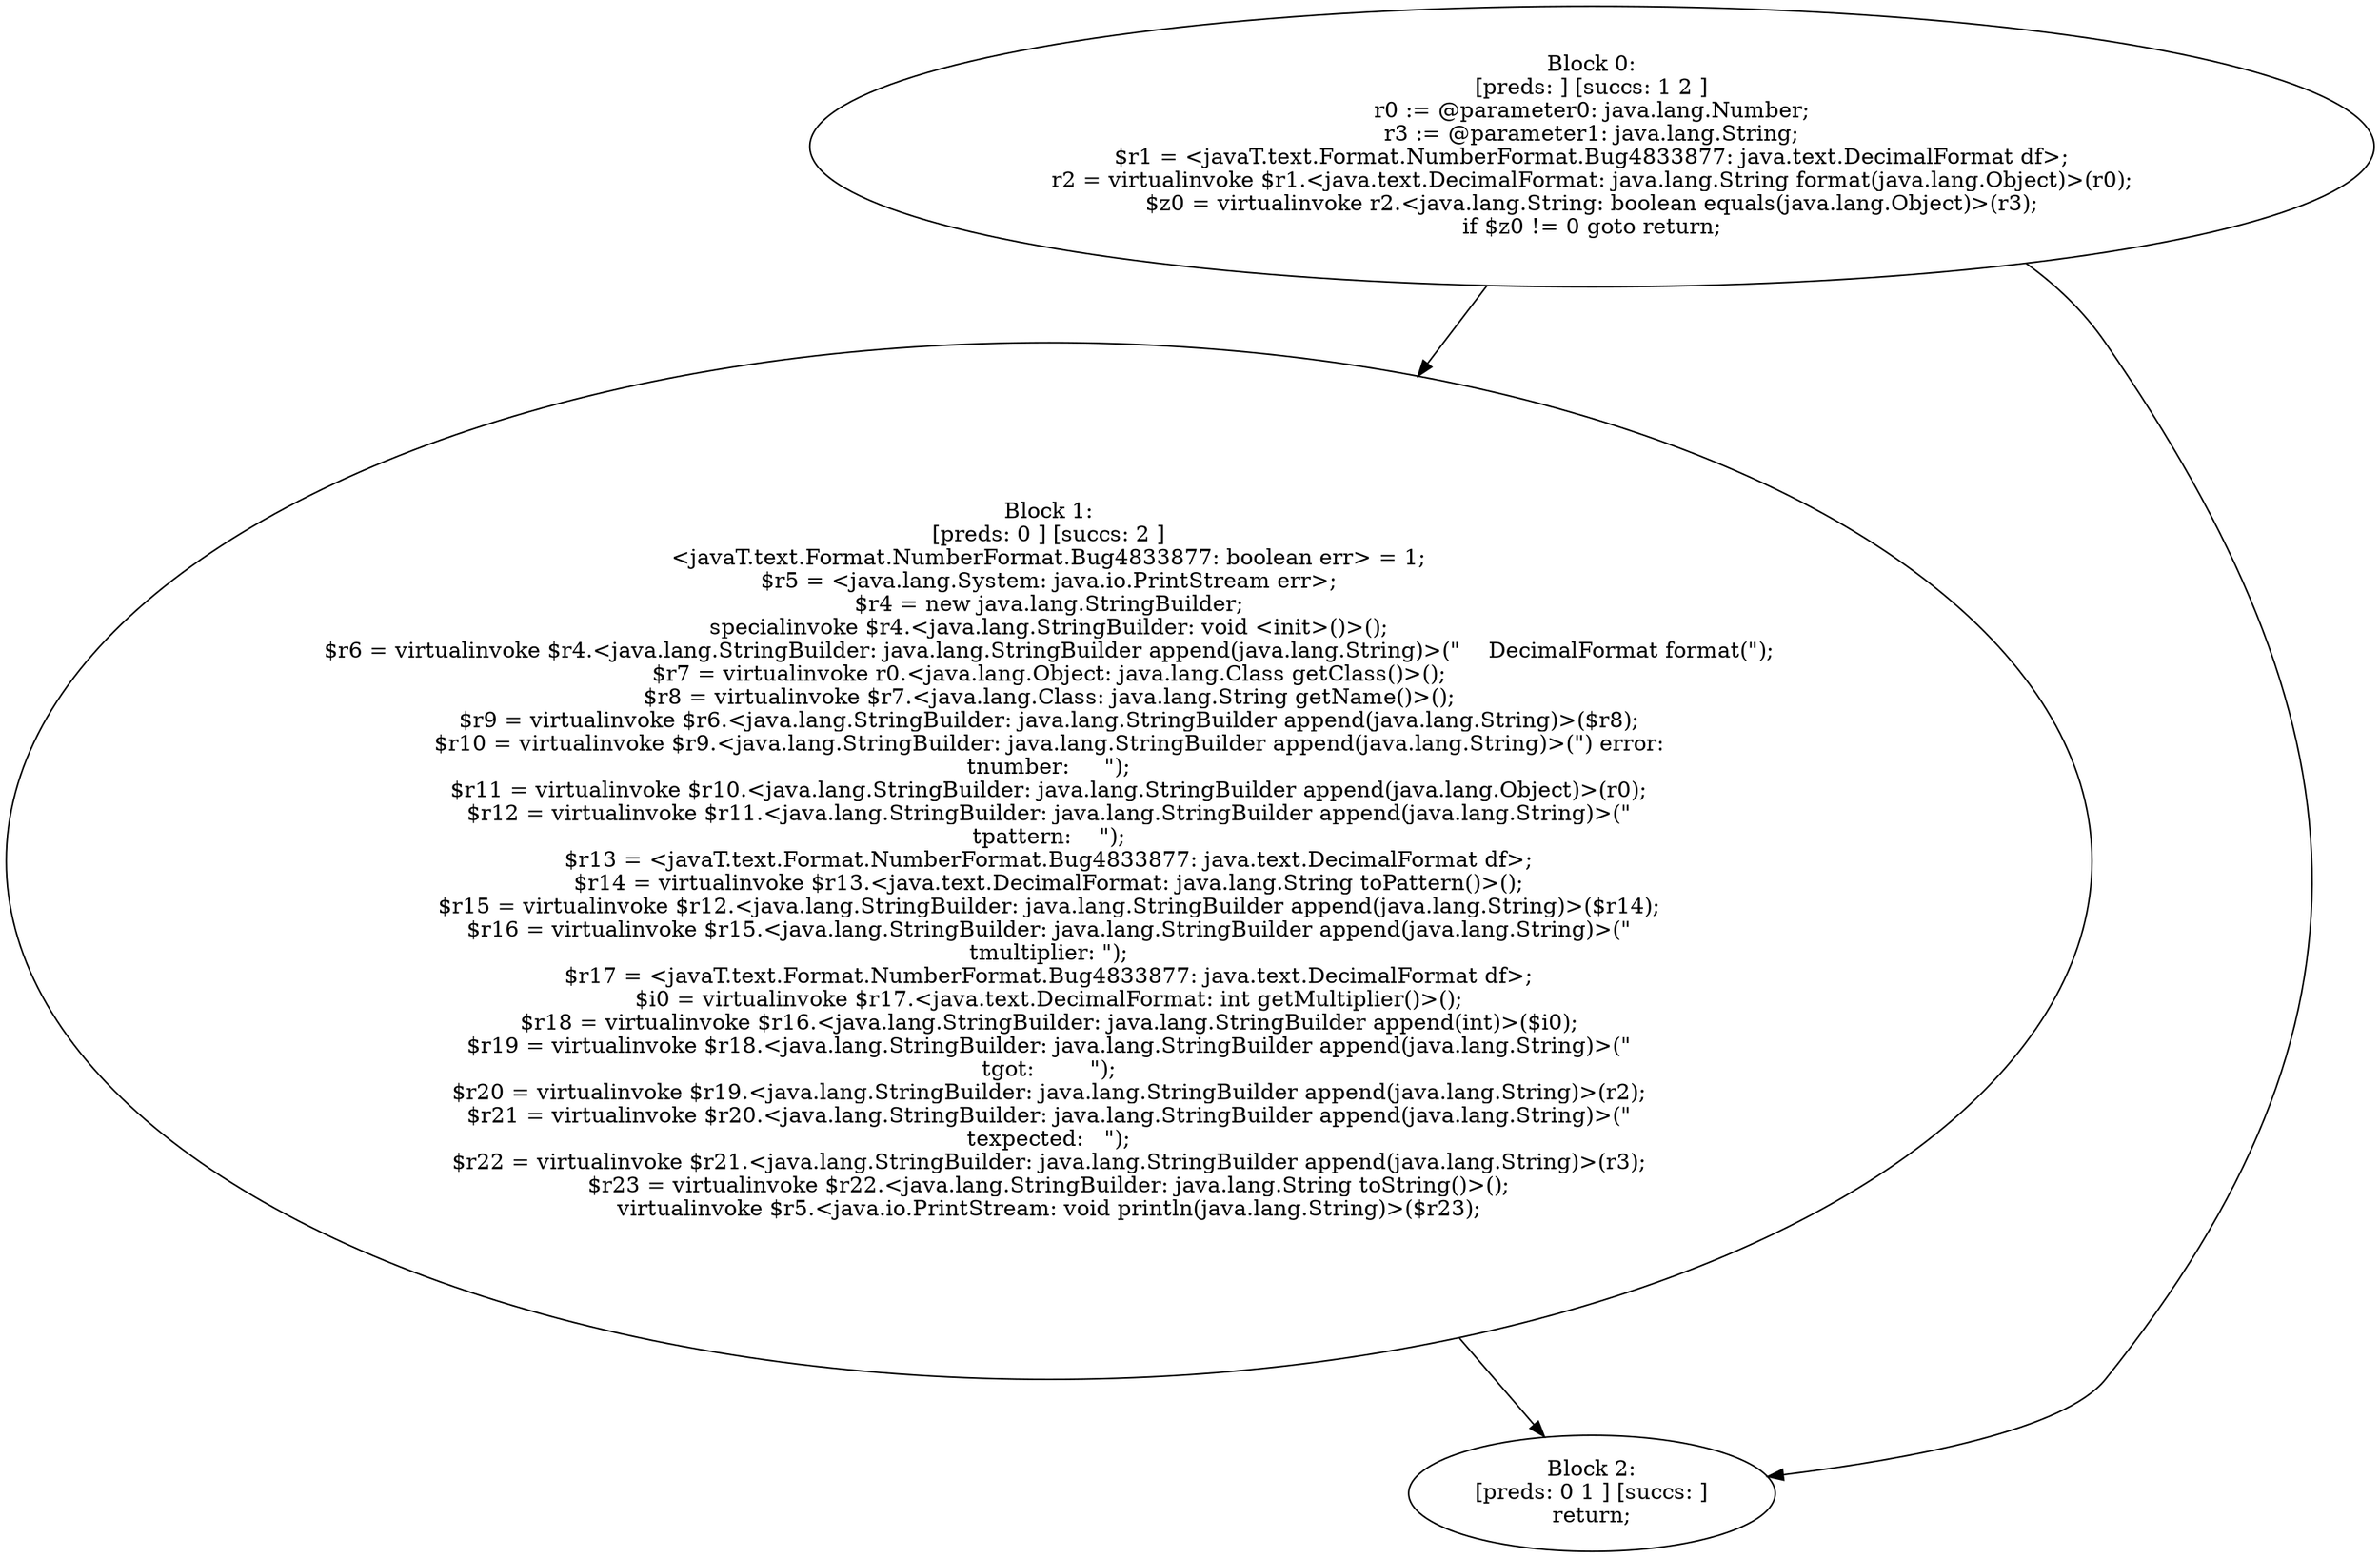 digraph "unitGraph" {
    "Block 0:
[preds: ] [succs: 1 2 ]
r0 := @parameter0: java.lang.Number;
r3 := @parameter1: java.lang.String;
$r1 = <javaT.text.Format.NumberFormat.Bug4833877: java.text.DecimalFormat df>;
r2 = virtualinvoke $r1.<java.text.DecimalFormat: java.lang.String format(java.lang.Object)>(r0);
$z0 = virtualinvoke r2.<java.lang.String: boolean equals(java.lang.Object)>(r3);
if $z0 != 0 goto return;
"
    "Block 1:
[preds: 0 ] [succs: 2 ]
<javaT.text.Format.NumberFormat.Bug4833877: boolean err> = 1;
$r5 = <java.lang.System: java.io.PrintStream err>;
$r4 = new java.lang.StringBuilder;
specialinvoke $r4.<java.lang.StringBuilder: void <init>()>();
$r6 = virtualinvoke $r4.<java.lang.StringBuilder: java.lang.StringBuilder append(java.lang.String)>(\"    DecimalFormat format(\");
$r7 = virtualinvoke r0.<java.lang.Object: java.lang.Class getClass()>();
$r8 = virtualinvoke $r7.<java.lang.Class: java.lang.String getName()>();
$r9 = virtualinvoke $r6.<java.lang.StringBuilder: java.lang.StringBuilder append(java.lang.String)>($r8);
$r10 = virtualinvoke $r9.<java.lang.StringBuilder: java.lang.StringBuilder append(java.lang.String)>(\") error:\n\tnumber:     \");
$r11 = virtualinvoke $r10.<java.lang.StringBuilder: java.lang.StringBuilder append(java.lang.Object)>(r0);
$r12 = virtualinvoke $r11.<java.lang.StringBuilder: java.lang.StringBuilder append(java.lang.String)>(\"\n\tpattern:    \");
$r13 = <javaT.text.Format.NumberFormat.Bug4833877: java.text.DecimalFormat df>;
$r14 = virtualinvoke $r13.<java.text.DecimalFormat: java.lang.String toPattern()>();
$r15 = virtualinvoke $r12.<java.lang.StringBuilder: java.lang.StringBuilder append(java.lang.String)>($r14);
$r16 = virtualinvoke $r15.<java.lang.StringBuilder: java.lang.StringBuilder append(java.lang.String)>(\"\n\tmultiplier: \");
$r17 = <javaT.text.Format.NumberFormat.Bug4833877: java.text.DecimalFormat df>;
$i0 = virtualinvoke $r17.<java.text.DecimalFormat: int getMultiplier()>();
$r18 = virtualinvoke $r16.<java.lang.StringBuilder: java.lang.StringBuilder append(int)>($i0);
$r19 = virtualinvoke $r18.<java.lang.StringBuilder: java.lang.StringBuilder append(java.lang.String)>(\"\n\tgot:        \");
$r20 = virtualinvoke $r19.<java.lang.StringBuilder: java.lang.StringBuilder append(java.lang.String)>(r2);
$r21 = virtualinvoke $r20.<java.lang.StringBuilder: java.lang.StringBuilder append(java.lang.String)>(\"\n\texpected:   \");
$r22 = virtualinvoke $r21.<java.lang.StringBuilder: java.lang.StringBuilder append(java.lang.String)>(r3);
$r23 = virtualinvoke $r22.<java.lang.StringBuilder: java.lang.String toString()>();
virtualinvoke $r5.<java.io.PrintStream: void println(java.lang.String)>($r23);
"
    "Block 2:
[preds: 0 1 ] [succs: ]
return;
"
    "Block 0:
[preds: ] [succs: 1 2 ]
r0 := @parameter0: java.lang.Number;
r3 := @parameter1: java.lang.String;
$r1 = <javaT.text.Format.NumberFormat.Bug4833877: java.text.DecimalFormat df>;
r2 = virtualinvoke $r1.<java.text.DecimalFormat: java.lang.String format(java.lang.Object)>(r0);
$z0 = virtualinvoke r2.<java.lang.String: boolean equals(java.lang.Object)>(r3);
if $z0 != 0 goto return;
"->"Block 1:
[preds: 0 ] [succs: 2 ]
<javaT.text.Format.NumberFormat.Bug4833877: boolean err> = 1;
$r5 = <java.lang.System: java.io.PrintStream err>;
$r4 = new java.lang.StringBuilder;
specialinvoke $r4.<java.lang.StringBuilder: void <init>()>();
$r6 = virtualinvoke $r4.<java.lang.StringBuilder: java.lang.StringBuilder append(java.lang.String)>(\"    DecimalFormat format(\");
$r7 = virtualinvoke r0.<java.lang.Object: java.lang.Class getClass()>();
$r8 = virtualinvoke $r7.<java.lang.Class: java.lang.String getName()>();
$r9 = virtualinvoke $r6.<java.lang.StringBuilder: java.lang.StringBuilder append(java.lang.String)>($r8);
$r10 = virtualinvoke $r9.<java.lang.StringBuilder: java.lang.StringBuilder append(java.lang.String)>(\") error:\n\tnumber:     \");
$r11 = virtualinvoke $r10.<java.lang.StringBuilder: java.lang.StringBuilder append(java.lang.Object)>(r0);
$r12 = virtualinvoke $r11.<java.lang.StringBuilder: java.lang.StringBuilder append(java.lang.String)>(\"\n\tpattern:    \");
$r13 = <javaT.text.Format.NumberFormat.Bug4833877: java.text.DecimalFormat df>;
$r14 = virtualinvoke $r13.<java.text.DecimalFormat: java.lang.String toPattern()>();
$r15 = virtualinvoke $r12.<java.lang.StringBuilder: java.lang.StringBuilder append(java.lang.String)>($r14);
$r16 = virtualinvoke $r15.<java.lang.StringBuilder: java.lang.StringBuilder append(java.lang.String)>(\"\n\tmultiplier: \");
$r17 = <javaT.text.Format.NumberFormat.Bug4833877: java.text.DecimalFormat df>;
$i0 = virtualinvoke $r17.<java.text.DecimalFormat: int getMultiplier()>();
$r18 = virtualinvoke $r16.<java.lang.StringBuilder: java.lang.StringBuilder append(int)>($i0);
$r19 = virtualinvoke $r18.<java.lang.StringBuilder: java.lang.StringBuilder append(java.lang.String)>(\"\n\tgot:        \");
$r20 = virtualinvoke $r19.<java.lang.StringBuilder: java.lang.StringBuilder append(java.lang.String)>(r2);
$r21 = virtualinvoke $r20.<java.lang.StringBuilder: java.lang.StringBuilder append(java.lang.String)>(\"\n\texpected:   \");
$r22 = virtualinvoke $r21.<java.lang.StringBuilder: java.lang.StringBuilder append(java.lang.String)>(r3);
$r23 = virtualinvoke $r22.<java.lang.StringBuilder: java.lang.String toString()>();
virtualinvoke $r5.<java.io.PrintStream: void println(java.lang.String)>($r23);
";
    "Block 0:
[preds: ] [succs: 1 2 ]
r0 := @parameter0: java.lang.Number;
r3 := @parameter1: java.lang.String;
$r1 = <javaT.text.Format.NumberFormat.Bug4833877: java.text.DecimalFormat df>;
r2 = virtualinvoke $r1.<java.text.DecimalFormat: java.lang.String format(java.lang.Object)>(r0);
$z0 = virtualinvoke r2.<java.lang.String: boolean equals(java.lang.Object)>(r3);
if $z0 != 0 goto return;
"->"Block 2:
[preds: 0 1 ] [succs: ]
return;
";
    "Block 1:
[preds: 0 ] [succs: 2 ]
<javaT.text.Format.NumberFormat.Bug4833877: boolean err> = 1;
$r5 = <java.lang.System: java.io.PrintStream err>;
$r4 = new java.lang.StringBuilder;
specialinvoke $r4.<java.lang.StringBuilder: void <init>()>();
$r6 = virtualinvoke $r4.<java.lang.StringBuilder: java.lang.StringBuilder append(java.lang.String)>(\"    DecimalFormat format(\");
$r7 = virtualinvoke r0.<java.lang.Object: java.lang.Class getClass()>();
$r8 = virtualinvoke $r7.<java.lang.Class: java.lang.String getName()>();
$r9 = virtualinvoke $r6.<java.lang.StringBuilder: java.lang.StringBuilder append(java.lang.String)>($r8);
$r10 = virtualinvoke $r9.<java.lang.StringBuilder: java.lang.StringBuilder append(java.lang.String)>(\") error:\n\tnumber:     \");
$r11 = virtualinvoke $r10.<java.lang.StringBuilder: java.lang.StringBuilder append(java.lang.Object)>(r0);
$r12 = virtualinvoke $r11.<java.lang.StringBuilder: java.lang.StringBuilder append(java.lang.String)>(\"\n\tpattern:    \");
$r13 = <javaT.text.Format.NumberFormat.Bug4833877: java.text.DecimalFormat df>;
$r14 = virtualinvoke $r13.<java.text.DecimalFormat: java.lang.String toPattern()>();
$r15 = virtualinvoke $r12.<java.lang.StringBuilder: java.lang.StringBuilder append(java.lang.String)>($r14);
$r16 = virtualinvoke $r15.<java.lang.StringBuilder: java.lang.StringBuilder append(java.lang.String)>(\"\n\tmultiplier: \");
$r17 = <javaT.text.Format.NumberFormat.Bug4833877: java.text.DecimalFormat df>;
$i0 = virtualinvoke $r17.<java.text.DecimalFormat: int getMultiplier()>();
$r18 = virtualinvoke $r16.<java.lang.StringBuilder: java.lang.StringBuilder append(int)>($i0);
$r19 = virtualinvoke $r18.<java.lang.StringBuilder: java.lang.StringBuilder append(java.lang.String)>(\"\n\tgot:        \");
$r20 = virtualinvoke $r19.<java.lang.StringBuilder: java.lang.StringBuilder append(java.lang.String)>(r2);
$r21 = virtualinvoke $r20.<java.lang.StringBuilder: java.lang.StringBuilder append(java.lang.String)>(\"\n\texpected:   \");
$r22 = virtualinvoke $r21.<java.lang.StringBuilder: java.lang.StringBuilder append(java.lang.String)>(r3);
$r23 = virtualinvoke $r22.<java.lang.StringBuilder: java.lang.String toString()>();
virtualinvoke $r5.<java.io.PrintStream: void println(java.lang.String)>($r23);
"->"Block 2:
[preds: 0 1 ] [succs: ]
return;
";
}
